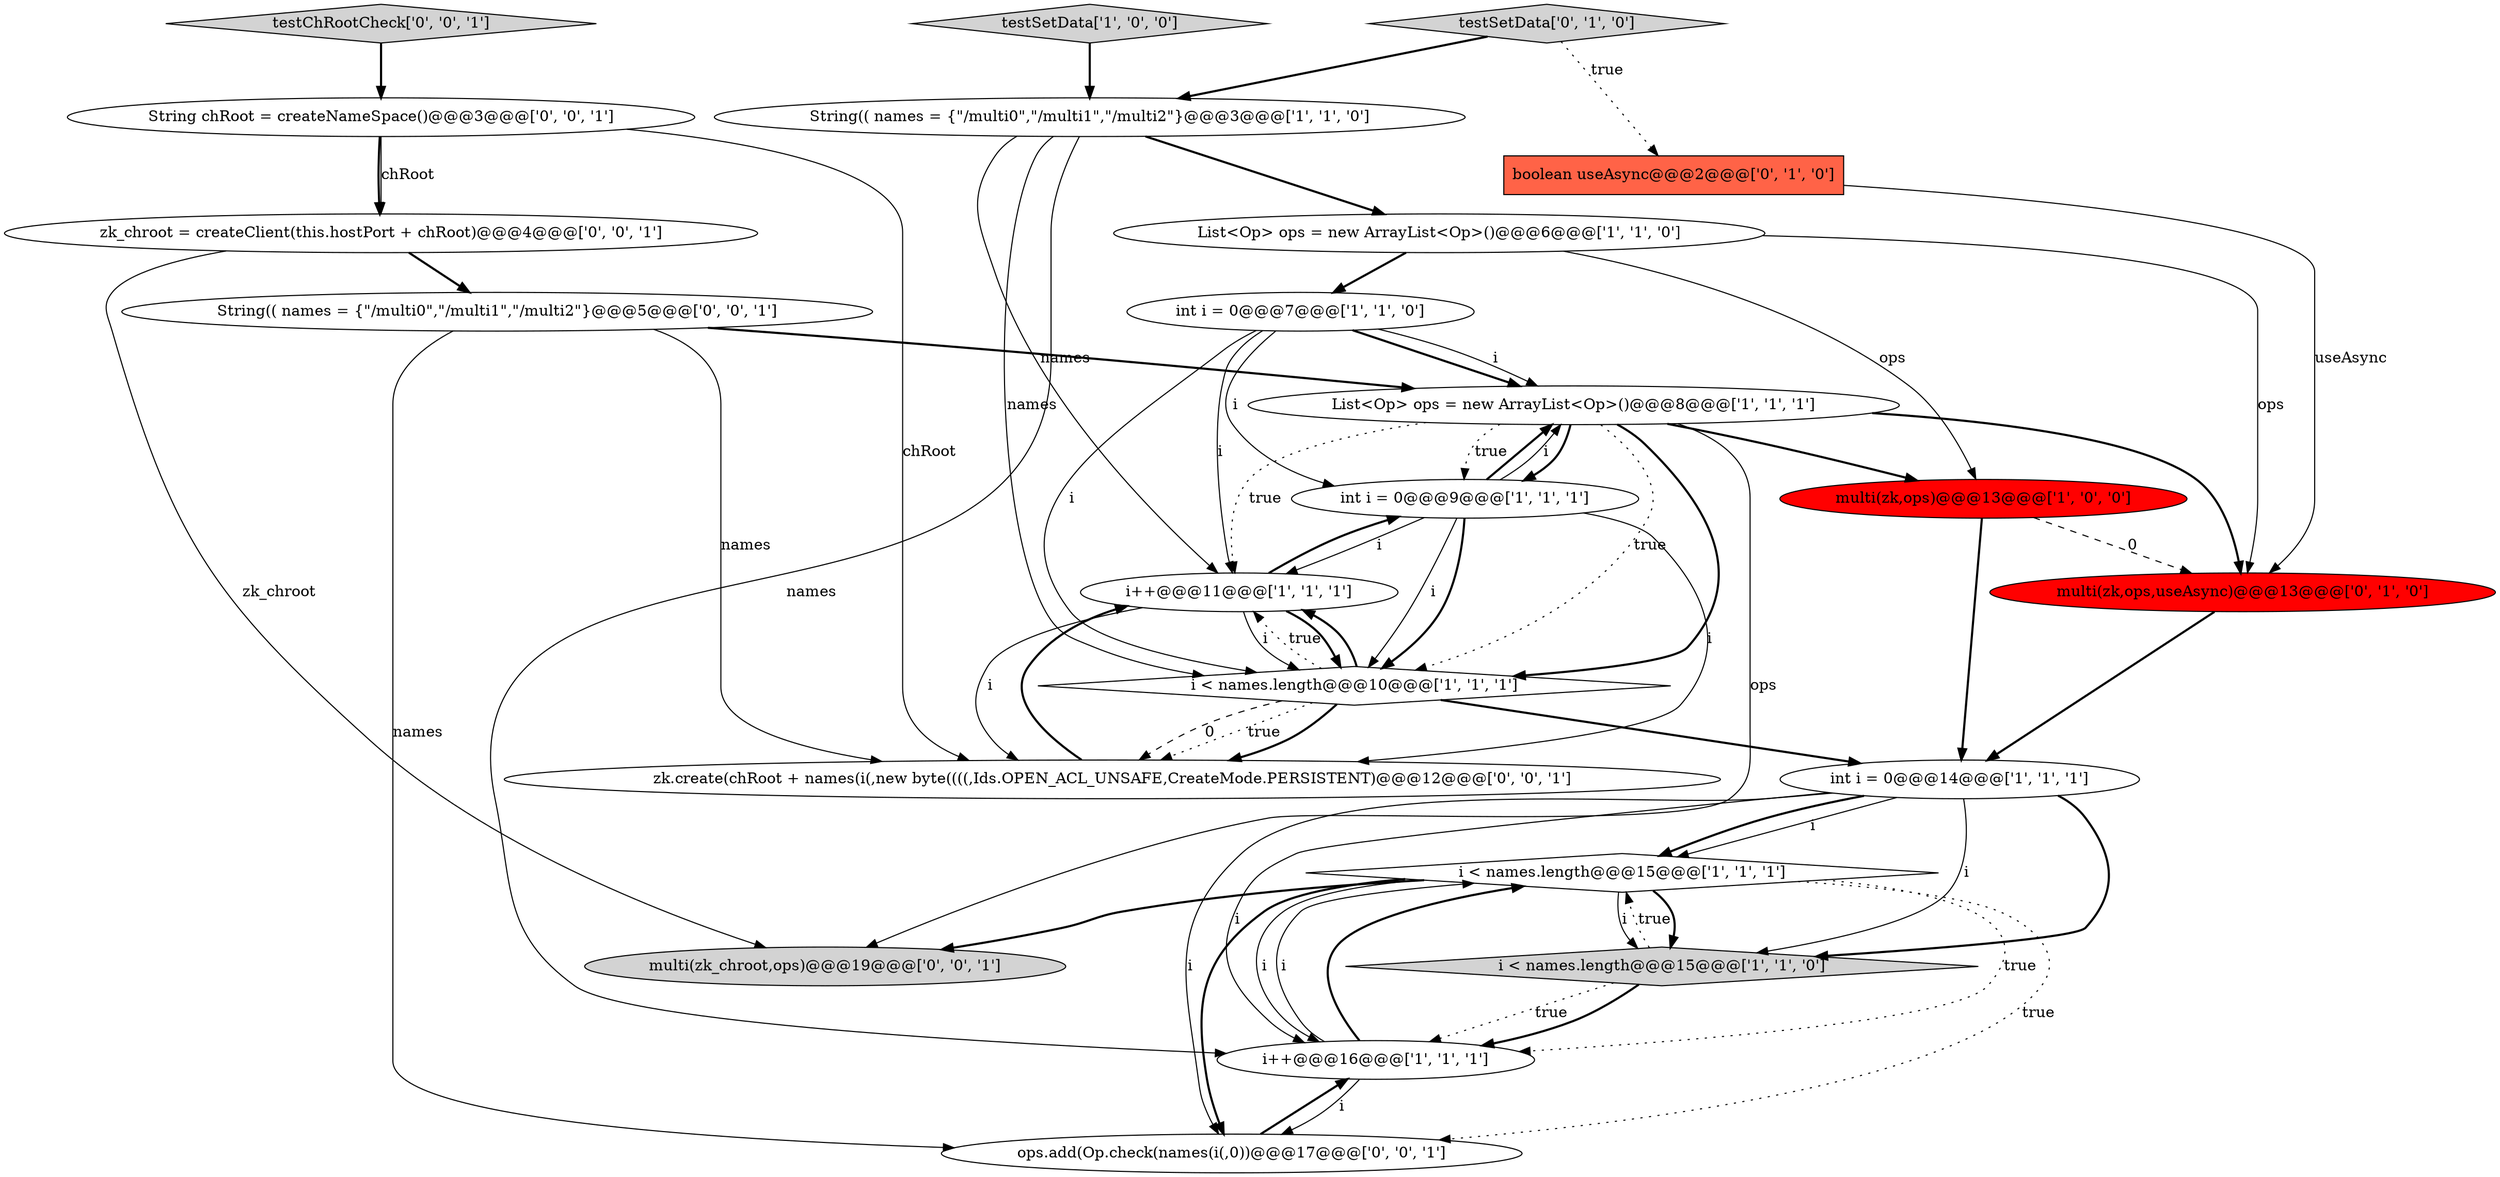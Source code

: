digraph {
21 [style = filled, label = "String(( names = {\"/multi0\",\"/multi1\",\"/multi2\"}@@@5@@@['0', '0', '1']", fillcolor = white, shape = ellipse image = "AAA0AAABBB3BBB"];
4 [style = filled, label = "String(( names = {\"/multi0\",\"/multi1\",\"/multi2\"}@@@3@@@['1', '1', '0']", fillcolor = white, shape = ellipse image = "AAA0AAABBB1BBB"];
1 [style = filled, label = "int i = 0@@@9@@@['1', '1', '1']", fillcolor = white, shape = ellipse image = "AAA0AAABBB1BBB"];
9 [style = filled, label = "List<Op> ops = new ArrayList<Op>()@@@6@@@['1', '1', '0']", fillcolor = white, shape = ellipse image = "AAA0AAABBB1BBB"];
7 [style = filled, label = "i < names.length@@@15@@@['1', '1', '1']", fillcolor = white, shape = diamond image = "AAA0AAABBB1BBB"];
15 [style = filled, label = "testSetData['0', '1', '0']", fillcolor = lightgray, shape = diamond image = "AAA0AAABBB2BBB"];
8 [style = filled, label = "i++@@@11@@@['1', '1', '1']", fillcolor = white, shape = ellipse image = "AAA0AAABBB1BBB"];
12 [style = filled, label = "multi(zk,ops)@@@13@@@['1', '0', '0']", fillcolor = red, shape = ellipse image = "AAA1AAABBB1BBB"];
10 [style = filled, label = "i < names.length@@@10@@@['1', '1', '1']", fillcolor = white, shape = diamond image = "AAA0AAABBB1BBB"];
5 [style = filled, label = "i++@@@16@@@['1', '1', '1']", fillcolor = white, shape = ellipse image = "AAA0AAABBB1BBB"];
0 [style = filled, label = "List<Op> ops = new ArrayList<Op>()@@@8@@@['1', '1', '1']", fillcolor = white, shape = ellipse image = "AAA0AAABBB1BBB"];
18 [style = filled, label = "zk.create(chRoot + names(i(,new byte((((,Ids.OPEN_ACL_UNSAFE,CreateMode.PERSISTENT)@@@12@@@['0', '0', '1']", fillcolor = white, shape = ellipse image = "AAA0AAABBB3BBB"];
13 [style = filled, label = "boolean useAsync@@@2@@@['0', '1', '0']", fillcolor = tomato, shape = box image = "AAA1AAABBB2BBB"];
22 [style = filled, label = "ops.add(Op.check(names(i(,0))@@@17@@@['0', '0', '1']", fillcolor = white, shape = ellipse image = "AAA0AAABBB3BBB"];
20 [style = filled, label = "testChRootCheck['0', '0', '1']", fillcolor = lightgray, shape = diamond image = "AAA0AAABBB3BBB"];
19 [style = filled, label = "zk_chroot = createClient(this.hostPort + chRoot)@@@4@@@['0', '0', '1']", fillcolor = white, shape = ellipse image = "AAA0AAABBB3BBB"];
16 [style = filled, label = "multi(zk_chroot,ops)@@@19@@@['0', '0', '1']", fillcolor = lightgray, shape = ellipse image = "AAA0AAABBB3BBB"];
2 [style = filled, label = "int i = 0@@@7@@@['1', '1', '0']", fillcolor = white, shape = ellipse image = "AAA0AAABBB1BBB"];
11 [style = filled, label = "i < names.length@@@15@@@['1', '1', '0']", fillcolor = lightgray, shape = diamond image = "AAA0AAABBB1BBB"];
3 [style = filled, label = "int i = 0@@@14@@@['1', '1', '1']", fillcolor = white, shape = ellipse image = "AAA0AAABBB1BBB"];
14 [style = filled, label = "multi(zk,ops,useAsync)@@@13@@@['0', '1', '0']", fillcolor = red, shape = ellipse image = "AAA1AAABBB2BBB"];
6 [style = filled, label = "testSetData['1', '0', '0']", fillcolor = lightgray, shape = diamond image = "AAA0AAABBB1BBB"];
17 [style = filled, label = "String chRoot = createNameSpace()@@@3@@@['0', '0', '1']", fillcolor = white, shape = ellipse image = "AAA0AAABBB3BBB"];
10->18 [style = dotted, label="true"];
11->7 [style = dotted, label="true"];
4->9 [style = bold, label=""];
14->3 [style = bold, label=""];
10->18 [style = bold, label=""];
8->10 [style = bold, label=""];
17->19 [style = solid, label="chRoot"];
21->22 [style = solid, label="names"];
10->8 [style = dotted, label="true"];
7->11 [style = bold, label=""];
20->17 [style = bold, label=""];
3->22 [style = solid, label="i"];
21->0 [style = bold, label=""];
3->5 [style = solid, label="i"];
9->2 [style = bold, label=""];
0->10 [style = dotted, label="true"];
8->18 [style = solid, label="i"];
0->12 [style = bold, label=""];
9->12 [style = solid, label="ops"];
4->8 [style = solid, label="names"];
4->5 [style = solid, label="names"];
3->7 [style = solid, label="i"];
3->11 [style = bold, label=""];
9->14 [style = solid, label="ops"];
10->3 [style = bold, label=""];
5->7 [style = solid, label="i"];
1->8 [style = solid, label="i"];
11->5 [style = dotted, label="true"];
1->0 [style = bold, label=""];
2->10 [style = solid, label="i"];
4->10 [style = solid, label="names"];
22->5 [style = bold, label=""];
17->19 [style = bold, label=""];
2->8 [style = solid, label="i"];
15->13 [style = dotted, label="true"];
1->18 [style = solid, label="i"];
7->5 [style = dotted, label="true"];
7->5 [style = solid, label="i"];
0->8 [style = dotted, label="true"];
8->1 [style = bold, label=""];
1->0 [style = solid, label="i"];
6->4 [style = bold, label=""];
11->5 [style = bold, label=""];
7->22 [style = bold, label=""];
0->10 [style = bold, label=""];
2->0 [style = bold, label=""];
0->14 [style = bold, label=""];
5->22 [style = solid, label="i"];
12->14 [style = dashed, label="0"];
10->8 [style = bold, label=""];
3->7 [style = bold, label=""];
0->1 [style = bold, label=""];
2->1 [style = solid, label="i"];
7->16 [style = bold, label=""];
21->18 [style = solid, label="names"];
15->4 [style = bold, label=""];
1->10 [style = solid, label="i"];
8->10 [style = solid, label="i"];
13->14 [style = solid, label="useAsync"];
2->0 [style = solid, label="i"];
5->7 [style = bold, label=""];
0->16 [style = solid, label="ops"];
3->11 [style = solid, label="i"];
12->3 [style = bold, label=""];
18->8 [style = bold, label=""];
17->18 [style = solid, label="chRoot"];
19->16 [style = solid, label="zk_chroot"];
7->22 [style = dotted, label="true"];
1->10 [style = bold, label=""];
10->18 [style = dashed, label="0"];
7->11 [style = solid, label="i"];
0->1 [style = dotted, label="true"];
19->21 [style = bold, label=""];
}
